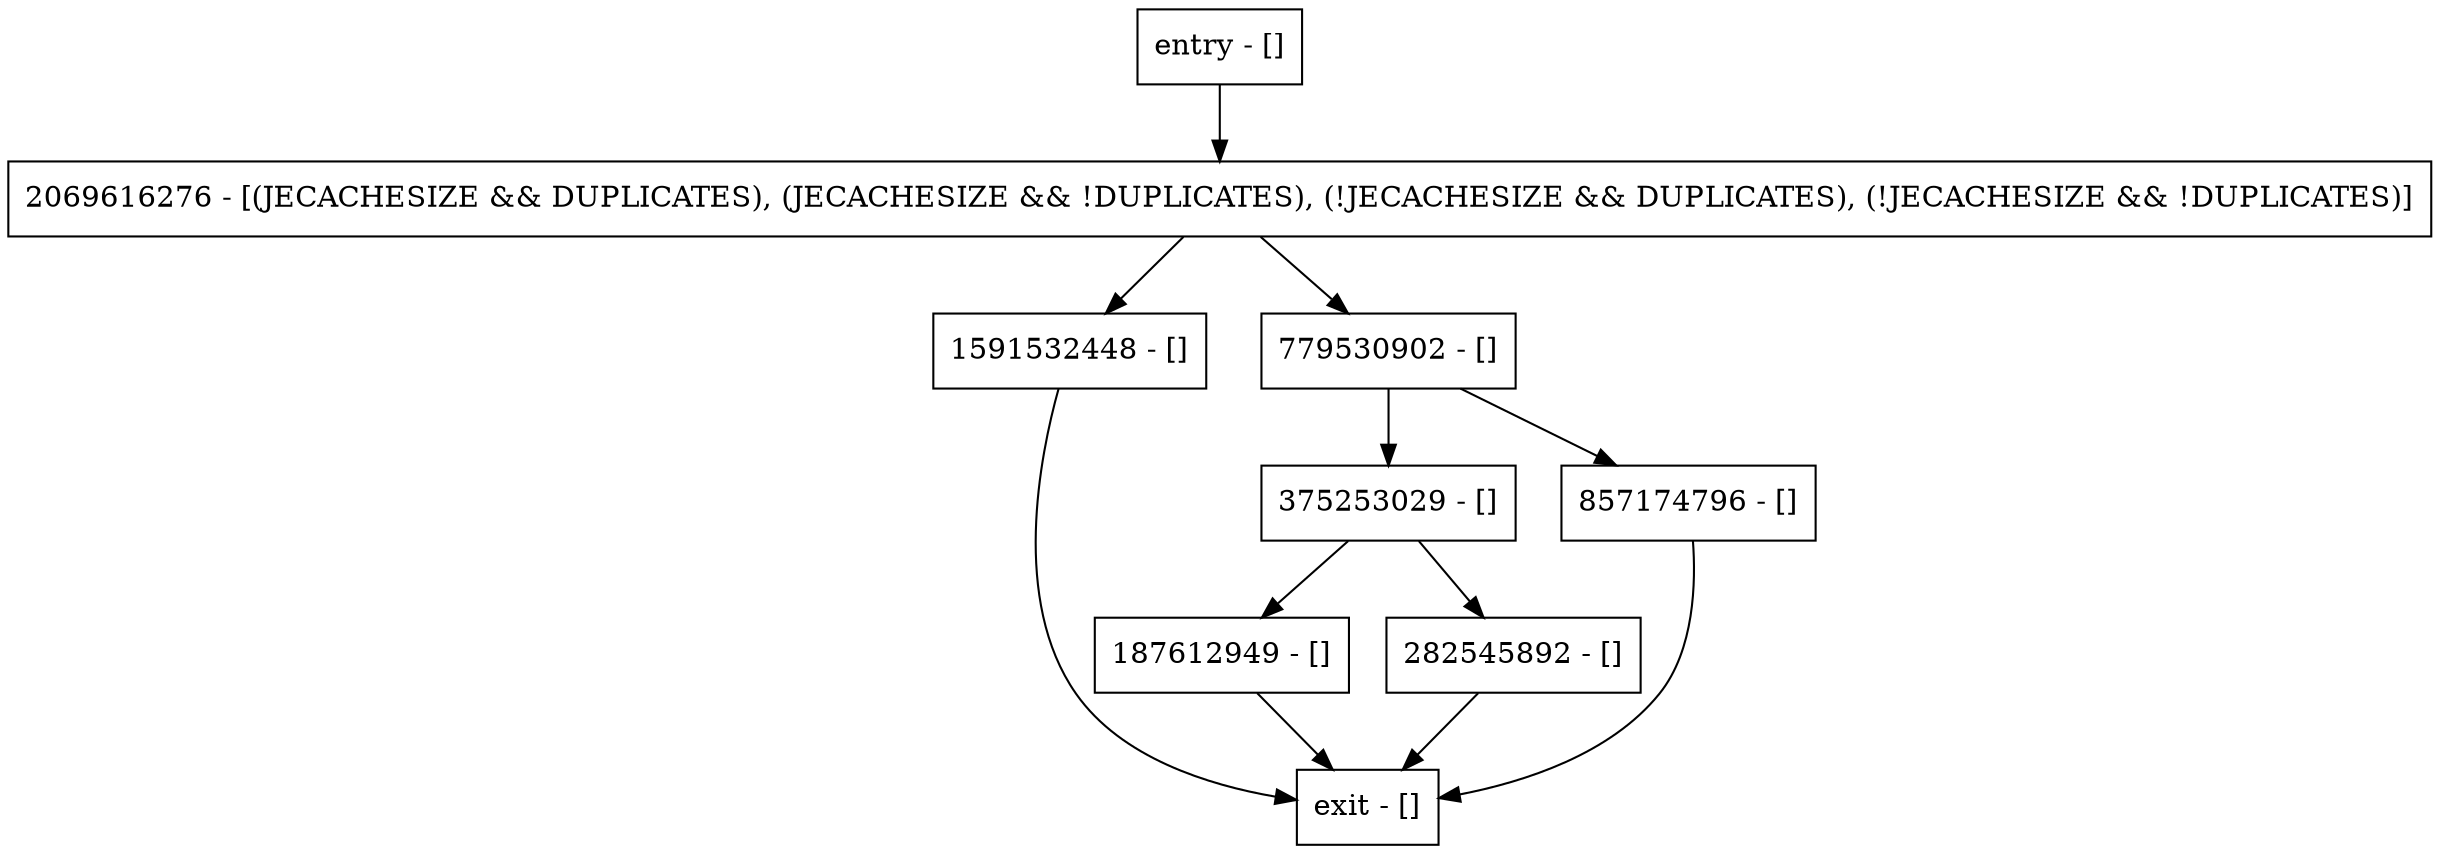 digraph getStorageSize {
node [shape=record];
entry [label="entry - []"];
exit [label="exit - []"];
1591532448 [label="1591532448 - []"];
2069616276 [label="2069616276 - [(JECACHESIZE && DUPLICATES), (JECACHESIZE && !DUPLICATES), (!JECACHESIZE && DUPLICATES), (!JECACHESIZE && !DUPLICATES)]"];
187612949 [label="187612949 - []"];
375253029 [label="375253029 - []"];
857174796 [label="857174796 - []"];
282545892 [label="282545892 - []"];
779530902 [label="779530902 - []"];
entry;
exit;
entry -> 2069616276;
1591532448 -> exit;
2069616276 -> 1591532448;
2069616276 -> 779530902;
187612949 -> exit;
375253029 -> 187612949;
375253029 -> 282545892;
857174796 -> exit;
282545892 -> exit;
779530902 -> 375253029;
779530902 -> 857174796;
}
